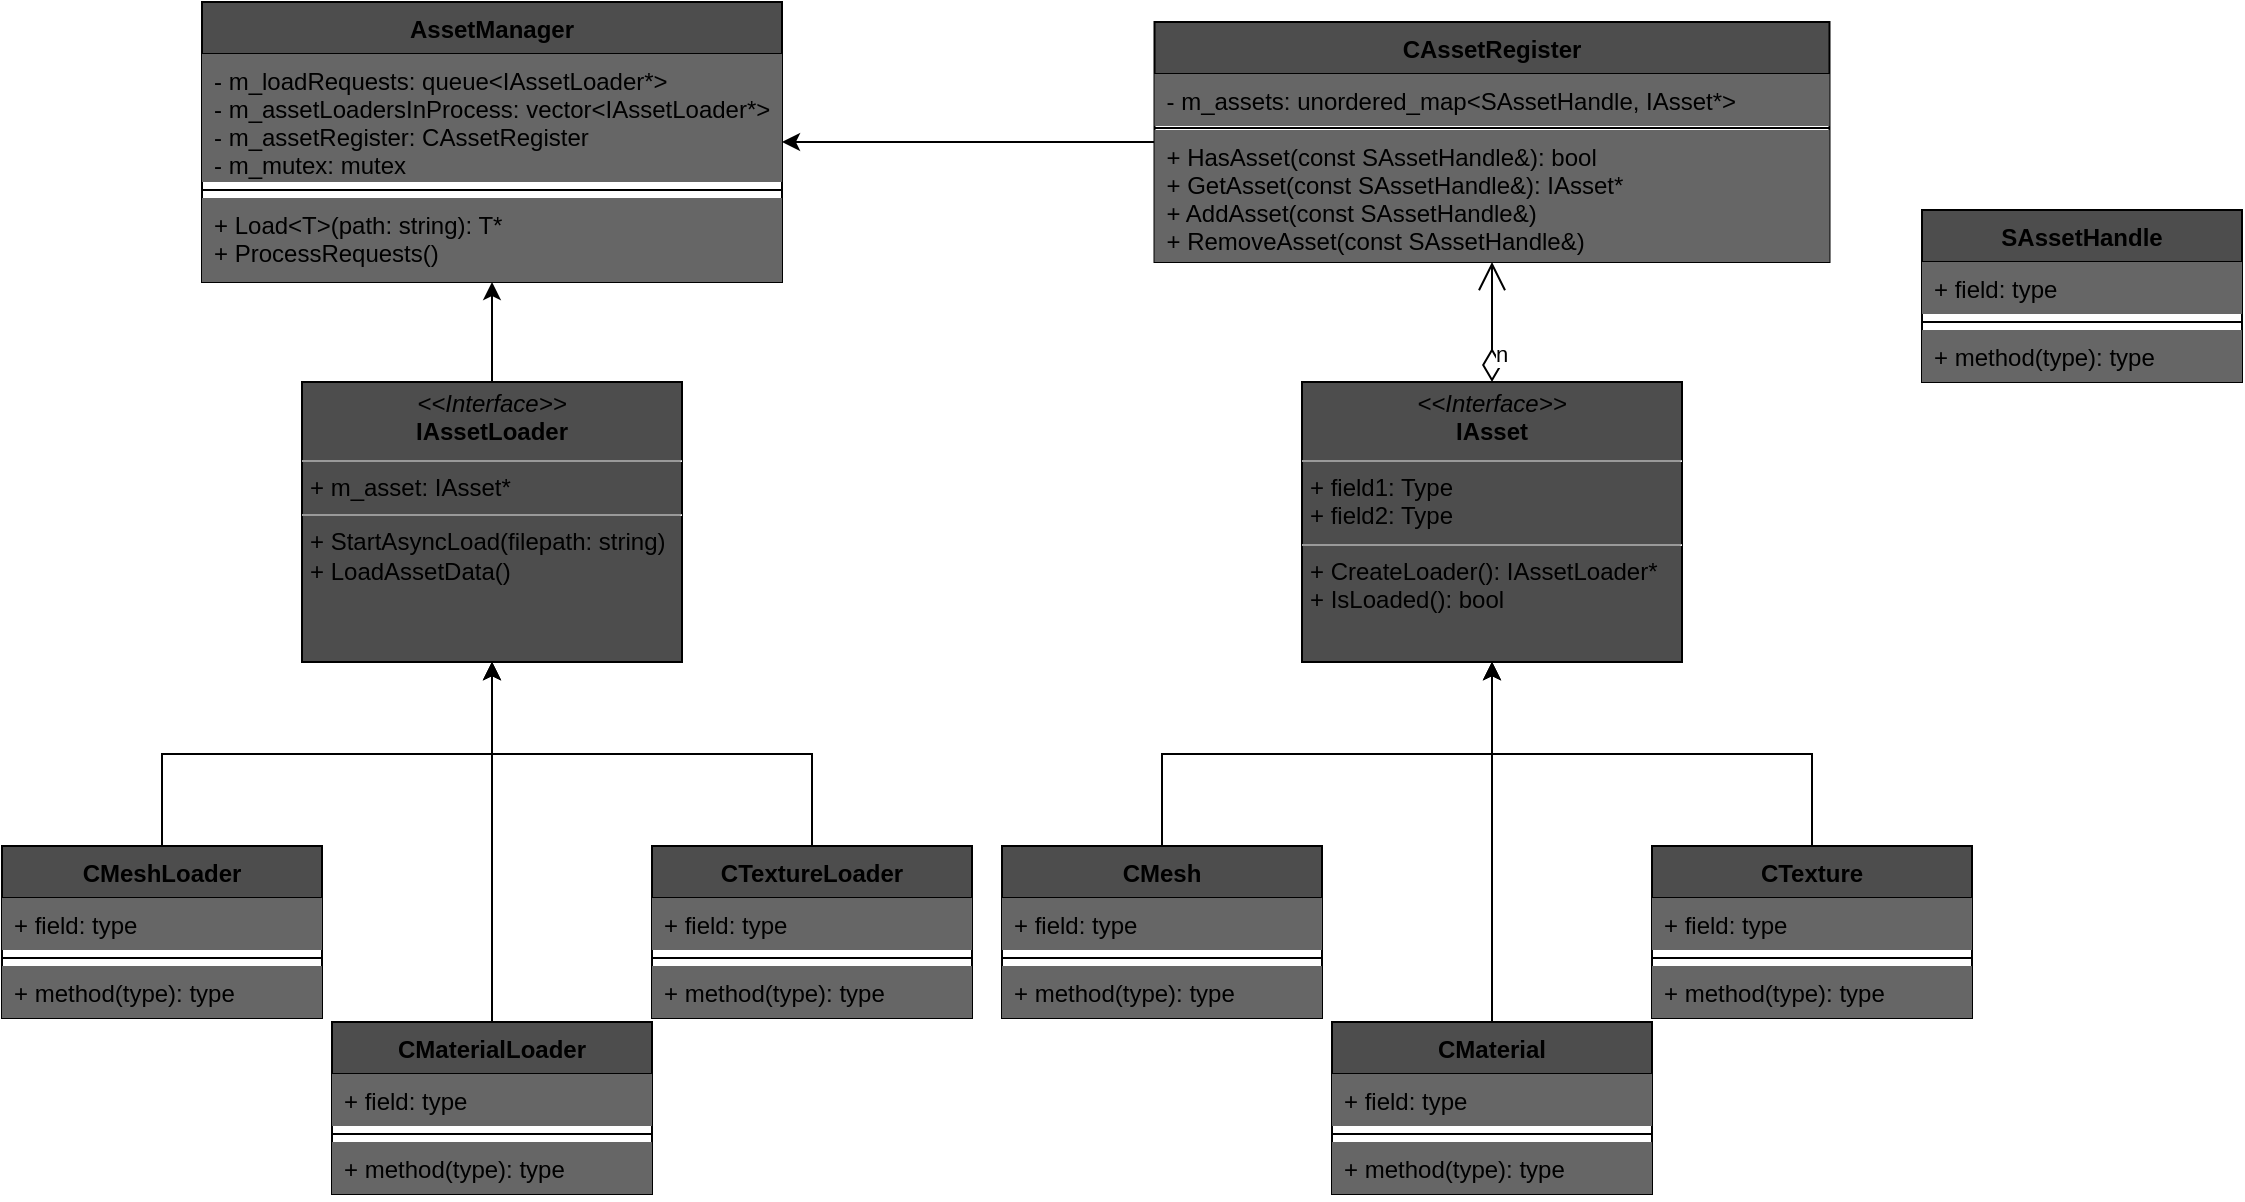 <mxfile version="14.6.13" type="device"><diagram id="C5RBs43oDa-KdzZeNtuy" name="Page-1"><mxGraphModel dx="1725" dy="671" grid="0" gridSize="10" guides="1" tooltips="1" connect="1" arrows="1" fold="1" page="0" pageScale="1" pageWidth="827" pageHeight="1169" math="0" shadow="0"><root><mxCell id="WIyWlLk6GJQsqaUBKTNV-0"/><mxCell id="WIyWlLk6GJQsqaUBKTNV-1" parent="WIyWlLk6GJQsqaUBKTNV-0"/><mxCell id="VGFlbuAj11v9DEnDCSBg-0" value="AssetManager" style="swimlane;fontStyle=1;align=center;verticalAlign=top;childLayout=stackLayout;horizontal=1;startSize=26;horizontalStack=0;resizeParent=1;resizeParentMax=0;resizeLast=0;collapsible=1;marginBottom=0;fillColor=#4D4D4D;" parent="WIyWlLk6GJQsqaUBKTNV-1" vertex="1"><mxGeometry x="-30" y="120" width="290" height="140" as="geometry"/></mxCell><mxCell id="VGFlbuAj11v9DEnDCSBg-1" value="- m_loadRequests: queue&lt;IAssetLoader*&gt;&#10;- m_assetLoadersInProcess: vector&lt;IAssetLoader*&gt;&#10;- m_assetRegister: CAssetRegister&#10;- m_mutex: mutex" style="text;strokeColor=none;fillColor=#666666;align=left;verticalAlign=top;spacingLeft=4;spacingRight=4;overflow=hidden;rotatable=0;points=[[0,0.5],[1,0.5]];portConstraint=eastwest;" parent="VGFlbuAj11v9DEnDCSBg-0" vertex="1"><mxGeometry y="26" width="290" height="64" as="geometry"/></mxCell><mxCell id="VGFlbuAj11v9DEnDCSBg-2" value="" style="line;strokeWidth=1;fillColor=#666666;align=left;verticalAlign=middle;spacingTop=-1;spacingLeft=3;spacingRight=3;rotatable=0;labelPosition=right;points=[];portConstraint=eastwest;" parent="VGFlbuAj11v9DEnDCSBg-0" vertex="1"><mxGeometry y="90" width="290" height="8" as="geometry"/></mxCell><mxCell id="VGFlbuAj11v9DEnDCSBg-3" value="+ Load&lt;T&gt;(path: string): T*&#10;+ ProcessRequests()" style="text;strokeColor=none;fillColor=#666666;align=left;verticalAlign=top;spacingLeft=4;spacingRight=4;overflow=hidden;rotatable=0;points=[[0,0.5],[1,0.5]];portConstraint=eastwest;" parent="VGFlbuAj11v9DEnDCSBg-0" vertex="1"><mxGeometry y="98" width="290" height="42" as="geometry"/></mxCell><mxCell id="VGFlbuAj11v9DEnDCSBg-4" value="&lt;p style=&quot;margin: 0px ; margin-top: 4px ; text-align: center&quot;&gt;&lt;i&gt;&amp;lt;&amp;lt;Interface&amp;gt;&amp;gt;&lt;/i&gt;&lt;br&gt;&lt;b&gt;IAsset&lt;/b&gt;&lt;/p&gt;&lt;hr size=&quot;1&quot;&gt;&lt;p style=&quot;margin: 0px ; margin-left: 4px&quot;&gt;+ field1: Type&lt;br&gt;+ field2: Type&lt;/p&gt;&lt;hr size=&quot;1&quot;&gt;&lt;p style=&quot;margin: 0px ; margin-left: 4px&quot;&gt;+ CreateLoader(): IAssetLoader*&lt;/p&gt;&lt;p style=&quot;margin: 0px ; margin-left: 4px&quot;&gt;+ IsLoaded(): bool&lt;/p&gt;" style="verticalAlign=top;align=left;overflow=fill;fontSize=12;fontFamily=Helvetica;html=1;fillColor=#4D4D4D;" parent="WIyWlLk6GJQsqaUBKTNV-1" vertex="1"><mxGeometry x="520" y="310" width="190" height="140" as="geometry"/></mxCell><mxCell id="VGFlbuAj11v9DEnDCSBg-13" style="edgeStyle=orthogonalEdgeStyle;rounded=0;orthogonalLoop=1;jettySize=auto;html=1;entryX=0.5;entryY=1;entryDx=0;entryDy=0;fillColor=#666666;" parent="WIyWlLk6GJQsqaUBKTNV-1" source="VGFlbuAj11v9DEnDCSBg-9" target="VGFlbuAj11v9DEnDCSBg-4" edge="1"><mxGeometry relative="1" as="geometry"/></mxCell><mxCell id="VGFlbuAj11v9DEnDCSBg-9" value="CMesh" style="swimlane;fontStyle=1;align=center;verticalAlign=top;childLayout=stackLayout;horizontal=1;startSize=26;horizontalStack=0;resizeParent=1;resizeParentMax=0;resizeLast=0;collapsible=1;marginBottom=0;fillColor=#4D4D4D;" parent="WIyWlLk6GJQsqaUBKTNV-1" vertex="1"><mxGeometry x="370" y="542" width="160" height="86" as="geometry"/></mxCell><mxCell id="VGFlbuAj11v9DEnDCSBg-10" value="+ field: type" style="text;strokeColor=none;fillColor=#666666;align=left;verticalAlign=top;spacingLeft=4;spacingRight=4;overflow=hidden;rotatable=0;points=[[0,0.5],[1,0.5]];portConstraint=eastwest;" parent="VGFlbuAj11v9DEnDCSBg-9" vertex="1"><mxGeometry y="26" width="160" height="26" as="geometry"/></mxCell><mxCell id="VGFlbuAj11v9DEnDCSBg-11" value="" style="line;strokeWidth=1;fillColor=#666666;align=left;verticalAlign=middle;spacingTop=-1;spacingLeft=3;spacingRight=3;rotatable=0;labelPosition=right;points=[];portConstraint=eastwest;" parent="VGFlbuAj11v9DEnDCSBg-9" vertex="1"><mxGeometry y="52" width="160" height="8" as="geometry"/></mxCell><mxCell id="VGFlbuAj11v9DEnDCSBg-12" value="+ method(type): type" style="text;strokeColor=none;fillColor=#666666;align=left;verticalAlign=top;spacingLeft=4;spacingRight=4;overflow=hidden;rotatable=0;points=[[0,0.5],[1,0.5]];portConstraint=eastwest;" parent="VGFlbuAj11v9DEnDCSBg-9" vertex="1"><mxGeometry y="60" width="160" height="26" as="geometry"/></mxCell><mxCell id="VGFlbuAj11v9DEnDCSBg-18" style="edgeStyle=orthogonalEdgeStyle;rounded=0;orthogonalLoop=1;jettySize=auto;html=1;entryX=0.5;entryY=1;entryDx=0;entryDy=0;fillColor=#666666;" parent="WIyWlLk6GJQsqaUBKTNV-1" source="VGFlbuAj11v9DEnDCSBg-14" target="VGFlbuAj11v9DEnDCSBg-4" edge="1"><mxGeometry relative="1" as="geometry"/></mxCell><mxCell id="VGFlbuAj11v9DEnDCSBg-14" value="CTexture" style="swimlane;fontStyle=1;align=center;verticalAlign=top;childLayout=stackLayout;horizontal=1;startSize=26;horizontalStack=0;resizeParent=1;resizeParentMax=0;resizeLast=0;collapsible=1;marginBottom=0;fillColor=#4D4D4D;" parent="WIyWlLk6GJQsqaUBKTNV-1" vertex="1"><mxGeometry x="695" y="542" width="160" height="86" as="geometry"/></mxCell><mxCell id="VGFlbuAj11v9DEnDCSBg-15" value="+ field: type" style="text;strokeColor=none;fillColor=#666666;align=left;verticalAlign=top;spacingLeft=4;spacingRight=4;overflow=hidden;rotatable=0;points=[[0,0.5],[1,0.5]];portConstraint=eastwest;" parent="VGFlbuAj11v9DEnDCSBg-14" vertex="1"><mxGeometry y="26" width="160" height="26" as="geometry"/></mxCell><mxCell id="VGFlbuAj11v9DEnDCSBg-16" value="" style="line;strokeWidth=1;fillColor=#666666;align=left;verticalAlign=middle;spacingTop=-1;spacingLeft=3;spacingRight=3;rotatable=0;labelPosition=right;points=[];portConstraint=eastwest;" parent="VGFlbuAj11v9DEnDCSBg-14" vertex="1"><mxGeometry y="52" width="160" height="8" as="geometry"/></mxCell><mxCell id="VGFlbuAj11v9DEnDCSBg-17" value="+ method(type): type" style="text;strokeColor=none;fillColor=#666666;align=left;verticalAlign=top;spacingLeft=4;spacingRight=4;overflow=hidden;rotatable=0;points=[[0,0.5],[1,0.5]];portConstraint=eastwest;" parent="VGFlbuAj11v9DEnDCSBg-14" vertex="1"><mxGeometry y="60" width="160" height="26" as="geometry"/></mxCell><mxCell id="VGFlbuAj11v9DEnDCSBg-23" style="edgeStyle=orthogonalEdgeStyle;rounded=0;orthogonalLoop=1;jettySize=auto;html=1;entryX=0.5;entryY=1;entryDx=0;entryDy=0;fillColor=#666666;" parent="WIyWlLk6GJQsqaUBKTNV-1" source="VGFlbuAj11v9DEnDCSBg-19" target="VGFlbuAj11v9DEnDCSBg-4" edge="1"><mxGeometry relative="1" as="geometry"/></mxCell><mxCell id="VGFlbuAj11v9DEnDCSBg-19" value="CMaterial" style="swimlane;fontStyle=1;align=center;verticalAlign=top;childLayout=stackLayout;horizontal=1;startSize=26;horizontalStack=0;resizeParent=1;resizeParentMax=0;resizeLast=0;collapsible=1;marginBottom=0;fillColor=#4D4D4D;" parent="WIyWlLk6GJQsqaUBKTNV-1" vertex="1"><mxGeometry x="535" y="630" width="160" height="86" as="geometry"/></mxCell><mxCell id="VGFlbuAj11v9DEnDCSBg-20" value="+ field: type" style="text;strokeColor=none;fillColor=#666666;align=left;verticalAlign=top;spacingLeft=4;spacingRight=4;overflow=hidden;rotatable=0;points=[[0,0.5],[1,0.5]];portConstraint=eastwest;" parent="VGFlbuAj11v9DEnDCSBg-19" vertex="1"><mxGeometry y="26" width="160" height="26" as="geometry"/></mxCell><mxCell id="VGFlbuAj11v9DEnDCSBg-21" value="" style="line;strokeWidth=1;fillColor=#666666;align=left;verticalAlign=middle;spacingTop=-1;spacingLeft=3;spacingRight=3;rotatable=0;labelPosition=right;points=[];portConstraint=eastwest;" parent="VGFlbuAj11v9DEnDCSBg-19" vertex="1"><mxGeometry y="52" width="160" height="8" as="geometry"/></mxCell><mxCell id="VGFlbuAj11v9DEnDCSBg-22" value="+ method(type): type" style="text;strokeColor=none;fillColor=#666666;align=left;verticalAlign=top;spacingLeft=4;spacingRight=4;overflow=hidden;rotatable=0;points=[[0,0.5],[1,0.5]];portConstraint=eastwest;" parent="VGFlbuAj11v9DEnDCSBg-19" vertex="1"><mxGeometry y="60" width="160" height="26" as="geometry"/></mxCell><mxCell id="oCuiedy98zwSzICDk2j--4" style="edgeStyle=orthogonalEdgeStyle;rounded=0;orthogonalLoop=1;jettySize=auto;html=1;fillColor=#666666;" edge="1" parent="WIyWlLk6GJQsqaUBKTNV-1" source="VGFlbuAj11v9DEnDCSBg-24" target="VGFlbuAj11v9DEnDCSBg-0"><mxGeometry relative="1" as="geometry"/></mxCell><mxCell id="VGFlbuAj11v9DEnDCSBg-24" value="CAssetRegister" style="swimlane;fontStyle=1;align=center;verticalAlign=top;childLayout=stackLayout;horizontal=1;startSize=26;horizontalStack=0;resizeParent=1;resizeParentMax=0;resizeLast=0;collapsible=1;marginBottom=0;fillColor=#4D4D4D;" parent="WIyWlLk6GJQsqaUBKTNV-1" vertex="1"><mxGeometry x="446.25" y="130" width="337.5" height="120" as="geometry"/></mxCell><mxCell id="7nH6v_XHkIskKrLU2FsE-19" value="- m_assets: unordered_map&lt;SAssetHandle, IAsset*&gt;" style="text;strokeColor=none;fillColor=#666666;align=left;verticalAlign=top;spacingLeft=4;spacingRight=4;overflow=hidden;rotatable=0;points=[[0,0.5],[1,0.5]];portConstraint=eastwest;" parent="VGFlbuAj11v9DEnDCSBg-24" vertex="1"><mxGeometry y="26" width="337.5" height="26" as="geometry"/></mxCell><mxCell id="VGFlbuAj11v9DEnDCSBg-26" value="" style="line;strokeWidth=1;fillColor=#666666;align=left;verticalAlign=middle;spacingTop=-1;spacingLeft=3;spacingRight=3;rotatable=0;labelPosition=right;points=[];portConstraint=eastwest;" parent="VGFlbuAj11v9DEnDCSBg-24" vertex="1"><mxGeometry y="52" width="337.5" height="2" as="geometry"/></mxCell><mxCell id="7nH6v_XHkIskKrLU2FsE-20" value="+ HasAsset(const SAssetHandle&amp;): bool&#10;+ GetAsset(const SAssetHandle&amp;): IAsset*&#10;+ AddAsset(const SAssetHandle&amp;)&#10;+ RemoveAsset(const SAssetHandle&amp;)" style="text;strokeColor=none;fillColor=#666666;align=left;verticalAlign=top;spacingLeft=4;spacingRight=4;overflow=hidden;rotatable=0;points=[[0,0.5],[1,0.5]];portConstraint=eastwest;" parent="VGFlbuAj11v9DEnDCSBg-24" vertex="1"><mxGeometry y="54" width="337.5" height="66" as="geometry"/></mxCell><mxCell id="7nH6v_XHkIskKrLU2FsE-1" value="n" style="endArrow=open;html=1;endSize=12;startArrow=diamondThin;startSize=14;startFill=0;edgeStyle=orthogonalEdgeStyle;align=left;verticalAlign=bottom;exitX=0.5;exitY=0;exitDx=0;exitDy=0;entryX=0.5;entryY=1;entryDx=0;entryDy=0;fillColor=#666666;" parent="WIyWlLk6GJQsqaUBKTNV-1" source="VGFlbuAj11v9DEnDCSBg-4" target="VGFlbuAj11v9DEnDCSBg-24" edge="1"><mxGeometry x="-0.811" relative="1" as="geometry"><mxPoint x="590" y="370" as="sourcePoint"/><mxPoint x="750" y="370" as="targetPoint"/><mxPoint as="offset"/></mxGeometry></mxCell><mxCell id="oCuiedy98zwSzICDk2j--9" style="edgeStyle=orthogonalEdgeStyle;rounded=0;orthogonalLoop=1;jettySize=auto;html=1;fillColor=#666666;" edge="1" parent="WIyWlLk6GJQsqaUBKTNV-1" source="7nH6v_XHkIskKrLU2FsE-3" target="VGFlbuAj11v9DEnDCSBg-0"><mxGeometry relative="1" as="geometry"/></mxCell><mxCell id="7nH6v_XHkIskKrLU2FsE-3" value="&lt;p style=&quot;margin: 0px ; margin-top: 4px ; text-align: center&quot;&gt;&lt;i&gt;&amp;lt;&amp;lt;Interface&amp;gt;&amp;gt;&lt;/i&gt;&lt;br&gt;&lt;b&gt;IAssetLoader&lt;/b&gt;&lt;/p&gt;&lt;hr size=&quot;1&quot;&gt;&lt;p style=&quot;margin: 0px ; margin-left: 4px&quot;&gt;+ m_asset: IAsset*&lt;br&gt;&lt;/p&gt;&lt;hr size=&quot;1&quot;&gt;&lt;p style=&quot;margin: 0px ; margin-left: 4px&quot;&gt;+ StartAsyncLoad(filepath: string)&lt;br&gt;&lt;/p&gt;&lt;p style=&quot;margin: 0px ; margin-left: 4px&quot;&gt;+ LoadAssetData()&lt;/p&gt;" style="verticalAlign=top;align=left;overflow=fill;fontSize=12;fontFamily=Helvetica;html=1;fillColor=#4D4D4D;" parent="WIyWlLk6GJQsqaUBKTNV-1" vertex="1"><mxGeometry x="20" y="310" width="190" height="140" as="geometry"/></mxCell><mxCell id="7nH6v_XHkIskKrLU2FsE-4" style="edgeStyle=orthogonalEdgeStyle;rounded=0;orthogonalLoop=1;jettySize=auto;html=1;fillColor=#666666;" parent="WIyWlLk6GJQsqaUBKTNV-1" source="7nH6v_XHkIskKrLU2FsE-5" target="7nH6v_XHkIskKrLU2FsE-3" edge="1"><mxGeometry relative="1" as="geometry"><mxPoint x="115" y="450" as="targetPoint"/></mxGeometry></mxCell><mxCell id="7nH6v_XHkIskKrLU2FsE-5" value="CMeshLoader" style="swimlane;fontStyle=1;align=center;verticalAlign=top;childLayout=stackLayout;horizontal=1;startSize=26;horizontalStack=0;resizeParent=1;resizeParentMax=0;resizeLast=0;collapsible=1;marginBottom=0;fillColor=#4D4D4D;" parent="WIyWlLk6GJQsqaUBKTNV-1" vertex="1"><mxGeometry x="-130" y="542" width="160" height="86" as="geometry"/></mxCell><mxCell id="7nH6v_XHkIskKrLU2FsE-6" value="+ field: type" style="text;strokeColor=none;fillColor=#666666;align=left;verticalAlign=top;spacingLeft=4;spacingRight=4;overflow=hidden;rotatable=0;points=[[0,0.5],[1,0.5]];portConstraint=eastwest;" parent="7nH6v_XHkIskKrLU2FsE-5" vertex="1"><mxGeometry y="26" width="160" height="26" as="geometry"/></mxCell><mxCell id="7nH6v_XHkIskKrLU2FsE-7" value="" style="line;strokeWidth=1;fillColor=#666666;align=left;verticalAlign=middle;spacingTop=-1;spacingLeft=3;spacingRight=3;rotatable=0;labelPosition=right;points=[];portConstraint=eastwest;" parent="7nH6v_XHkIskKrLU2FsE-5" vertex="1"><mxGeometry y="52" width="160" height="8" as="geometry"/></mxCell><mxCell id="7nH6v_XHkIskKrLU2FsE-8" value="+ method(type): type" style="text;strokeColor=none;fillColor=#666666;align=left;verticalAlign=top;spacingLeft=4;spacingRight=4;overflow=hidden;rotatable=0;points=[[0,0.5],[1,0.5]];portConstraint=eastwest;" parent="7nH6v_XHkIskKrLU2FsE-5" vertex="1"><mxGeometry y="60" width="160" height="26" as="geometry"/></mxCell><mxCell id="7nH6v_XHkIskKrLU2FsE-9" style="edgeStyle=orthogonalEdgeStyle;rounded=0;orthogonalLoop=1;jettySize=auto;html=1;fillColor=#666666;" parent="WIyWlLk6GJQsqaUBKTNV-1" source="7nH6v_XHkIskKrLU2FsE-10" target="7nH6v_XHkIskKrLU2FsE-3" edge="1"><mxGeometry relative="1" as="geometry"><mxPoint x="115" y="450" as="targetPoint"/></mxGeometry></mxCell><mxCell id="7nH6v_XHkIskKrLU2FsE-10" value="CTextureLoader" style="swimlane;fontStyle=1;align=center;verticalAlign=top;childLayout=stackLayout;horizontal=1;startSize=26;horizontalStack=0;resizeParent=1;resizeParentMax=0;resizeLast=0;collapsible=1;marginBottom=0;fillColor=#4D4D4D;" parent="WIyWlLk6GJQsqaUBKTNV-1" vertex="1"><mxGeometry x="195" y="542" width="160" height="86" as="geometry"/></mxCell><mxCell id="7nH6v_XHkIskKrLU2FsE-11" value="+ field: type" style="text;strokeColor=none;fillColor=#666666;align=left;verticalAlign=top;spacingLeft=4;spacingRight=4;overflow=hidden;rotatable=0;points=[[0,0.5],[1,0.5]];portConstraint=eastwest;" parent="7nH6v_XHkIskKrLU2FsE-10" vertex="1"><mxGeometry y="26" width="160" height="26" as="geometry"/></mxCell><mxCell id="7nH6v_XHkIskKrLU2FsE-12" value="" style="line;strokeWidth=1;fillColor=#666666;align=left;verticalAlign=middle;spacingTop=-1;spacingLeft=3;spacingRight=3;rotatable=0;labelPosition=right;points=[];portConstraint=eastwest;" parent="7nH6v_XHkIskKrLU2FsE-10" vertex="1"><mxGeometry y="52" width="160" height="8" as="geometry"/></mxCell><mxCell id="7nH6v_XHkIskKrLU2FsE-13" value="+ method(type): type" style="text;strokeColor=none;fillColor=#666666;align=left;verticalAlign=top;spacingLeft=4;spacingRight=4;overflow=hidden;rotatable=0;points=[[0,0.5],[1,0.5]];portConstraint=eastwest;" parent="7nH6v_XHkIskKrLU2FsE-10" vertex="1"><mxGeometry y="60" width="160" height="26" as="geometry"/></mxCell><mxCell id="7nH6v_XHkIskKrLU2FsE-14" style="edgeStyle=orthogonalEdgeStyle;rounded=0;orthogonalLoop=1;jettySize=auto;html=1;fillColor=#666666;" parent="WIyWlLk6GJQsqaUBKTNV-1" source="7nH6v_XHkIskKrLU2FsE-15" target="7nH6v_XHkIskKrLU2FsE-3" edge="1"><mxGeometry relative="1" as="geometry"><mxPoint x="115" y="450" as="targetPoint"/></mxGeometry></mxCell><mxCell id="7nH6v_XHkIskKrLU2FsE-15" value="CMaterialLoader" style="swimlane;fontStyle=1;align=center;verticalAlign=top;childLayout=stackLayout;horizontal=1;startSize=26;horizontalStack=0;resizeParent=1;resizeParentMax=0;resizeLast=0;collapsible=1;marginBottom=0;fillColor=#4D4D4D;" parent="WIyWlLk6GJQsqaUBKTNV-1" vertex="1"><mxGeometry x="35" y="630" width="160" height="86" as="geometry"/></mxCell><mxCell id="7nH6v_XHkIskKrLU2FsE-16" value="+ field: type" style="text;strokeColor=none;fillColor=#666666;align=left;verticalAlign=top;spacingLeft=4;spacingRight=4;overflow=hidden;rotatable=0;points=[[0,0.5],[1,0.5]];portConstraint=eastwest;" parent="7nH6v_XHkIskKrLU2FsE-15" vertex="1"><mxGeometry y="26" width="160" height="26" as="geometry"/></mxCell><mxCell id="7nH6v_XHkIskKrLU2FsE-17" value="" style="line;strokeWidth=1;fillColor=#666666;align=left;verticalAlign=middle;spacingTop=-1;spacingLeft=3;spacingRight=3;rotatable=0;labelPosition=right;points=[];portConstraint=eastwest;" parent="7nH6v_XHkIskKrLU2FsE-15" vertex="1"><mxGeometry y="52" width="160" height="8" as="geometry"/></mxCell><mxCell id="7nH6v_XHkIskKrLU2FsE-18" value="+ method(type): type" style="text;strokeColor=none;fillColor=#666666;align=left;verticalAlign=top;spacingLeft=4;spacingRight=4;overflow=hidden;rotatable=0;points=[[0,0.5],[1,0.5]];portConstraint=eastwest;" parent="7nH6v_XHkIskKrLU2FsE-15" vertex="1"><mxGeometry y="60" width="160" height="26" as="geometry"/></mxCell><mxCell id="oCuiedy98zwSzICDk2j--5" value="SAssetHandle" style="swimlane;fontStyle=1;align=center;verticalAlign=top;childLayout=stackLayout;horizontal=1;startSize=26;horizontalStack=0;resizeParent=1;resizeParentMax=0;resizeLast=0;collapsible=1;marginBottom=0;fillColor=#4D4D4D;" vertex="1" parent="WIyWlLk6GJQsqaUBKTNV-1"><mxGeometry x="830" y="224" width="160" height="86" as="geometry"/></mxCell><mxCell id="oCuiedy98zwSzICDk2j--6" value="+ field: type" style="text;strokeColor=none;fillColor=#666666;align=left;verticalAlign=top;spacingLeft=4;spacingRight=4;overflow=hidden;rotatable=0;points=[[0,0.5],[1,0.5]];portConstraint=eastwest;" vertex="1" parent="oCuiedy98zwSzICDk2j--5"><mxGeometry y="26" width="160" height="26" as="geometry"/></mxCell><mxCell id="oCuiedy98zwSzICDk2j--7" value="" style="line;strokeWidth=1;fillColor=#666666;align=left;verticalAlign=middle;spacingTop=-1;spacingLeft=3;spacingRight=3;rotatable=0;labelPosition=right;points=[];portConstraint=eastwest;" vertex="1" parent="oCuiedy98zwSzICDk2j--5"><mxGeometry y="52" width="160" height="8" as="geometry"/></mxCell><mxCell id="oCuiedy98zwSzICDk2j--8" value="+ method(type): type" style="text;strokeColor=none;fillColor=#666666;align=left;verticalAlign=top;spacingLeft=4;spacingRight=4;overflow=hidden;rotatable=0;points=[[0,0.5],[1,0.5]];portConstraint=eastwest;" vertex="1" parent="oCuiedy98zwSzICDk2j--5"><mxGeometry y="60" width="160" height="26" as="geometry"/></mxCell></root></mxGraphModel></diagram></mxfile>